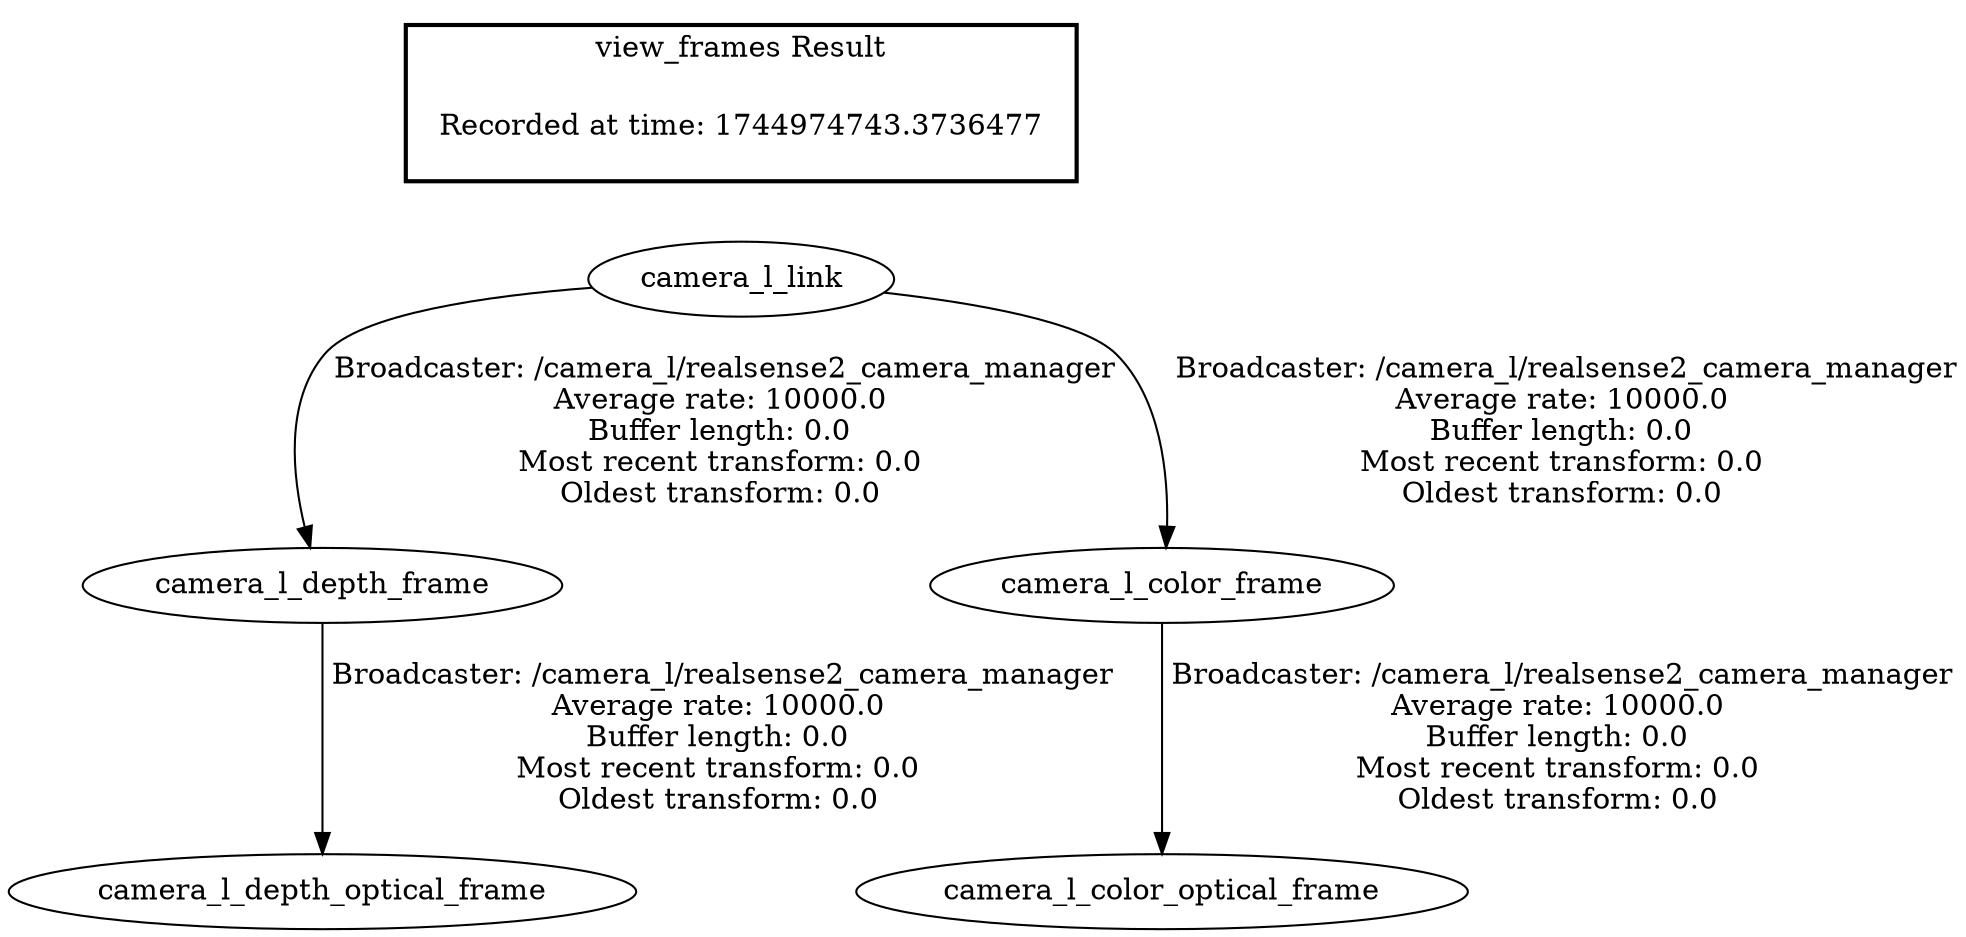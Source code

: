 digraph G {
"camera_l_link" -> "camera_l_depth_frame"[label=" Broadcaster: /camera_l/realsense2_camera_manager\nAverage rate: 10000.0\nBuffer length: 0.0\nMost recent transform: 0.0\nOldest transform: 0.0\n"];
"camera_l_depth_frame" -> "camera_l_depth_optical_frame"[label=" Broadcaster: /camera_l/realsense2_camera_manager\nAverage rate: 10000.0\nBuffer length: 0.0\nMost recent transform: 0.0\nOldest transform: 0.0\n"];
"camera_l_link" -> "camera_l_color_frame"[label=" Broadcaster: /camera_l/realsense2_camera_manager\nAverage rate: 10000.0\nBuffer length: 0.0\nMost recent transform: 0.0\nOldest transform: 0.0\n"];
"camera_l_color_frame" -> "camera_l_color_optical_frame"[label=" Broadcaster: /camera_l/realsense2_camera_manager\nAverage rate: 10000.0\nBuffer length: 0.0\nMost recent transform: 0.0\nOldest transform: 0.0\n"];
edge [style=invis];
 subgraph cluster_legend { style=bold; color=black; label ="view_frames Result";
"Recorded at time: 1744974743.3736477"[ shape=plaintext ] ;
}->"camera_l_link";
}